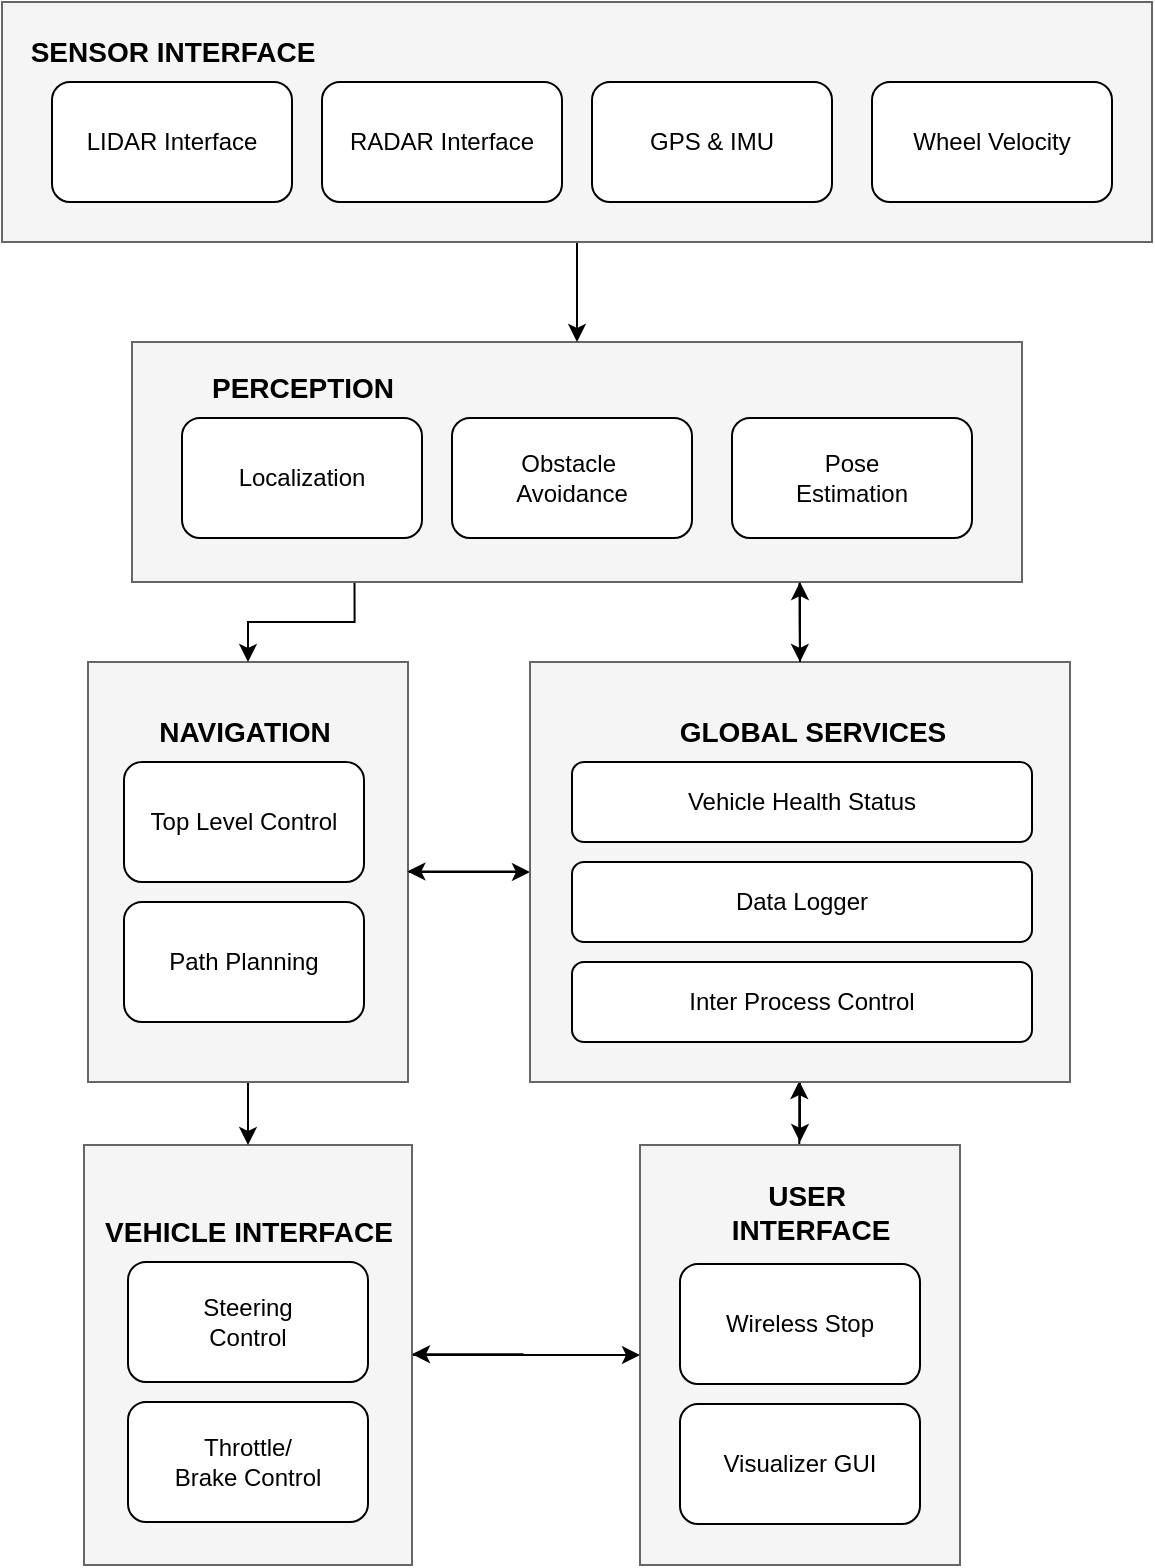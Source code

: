 <mxfile version="20.8.13" type="github"><diagram name="Page-1" id="6AJXLsVus034BSMRHtI1"><mxGraphModel dx="1467" dy="810" grid="1" gridSize="10" guides="1" tooltips="1" connect="1" arrows="1" fold="1" page="1" pageScale="1" pageWidth="850" pageHeight="1100" math="0" shadow="0"><root><mxCell id="0"/><mxCell id="1" parent="0"/><mxCell id="aPcGEmHhb6FxwF3I7qtz-42" value="" style="endArrow=classic;html=1;rounded=0;fontSize=14;" edge="1" parent="1"><mxGeometry width="50" height="50" relative="1" as="geometry"><mxPoint x="453.63" y="609.5" as="sourcePoint"/><mxPoint x="453.63" y="569.5" as="targetPoint"/></mxGeometry></mxCell><mxCell id="aPcGEmHhb6FxwF3I7qtz-31" value="" style="rounded=0;whiteSpace=wrap;html=1;fontSize=14;fillColor=#f5f5f5;fontColor=#333333;strokeColor=#666666;" vertex="1" parent="1"><mxGeometry x="374" y="601.5" width="160" height="210" as="geometry"/></mxCell><mxCell id="aPcGEmHhb6FxwF3I7qtz-48" style="edgeStyle=orthogonalEdgeStyle;rounded=0;orthogonalLoop=1;jettySize=auto;html=1;exitX=1;exitY=0.5;exitDx=0;exitDy=0;entryX=0;entryY=0.5;entryDx=0;entryDy=0;fontSize=14;" edge="1" parent="1" source="aPcGEmHhb6FxwF3I7qtz-30" target="aPcGEmHhb6FxwF3I7qtz-31"><mxGeometry relative="1" as="geometry"/></mxCell><mxCell id="aPcGEmHhb6FxwF3I7qtz-30" value="" style="rounded=0;whiteSpace=wrap;html=1;fontSize=14;fillColor=#f5f5f5;fontColor=#333333;strokeColor=#666666;" vertex="1" parent="1"><mxGeometry x="96" y="601.5" width="164" height="210" as="geometry"/></mxCell><mxCell id="aPcGEmHhb6FxwF3I7qtz-38" style="edgeStyle=orthogonalEdgeStyle;rounded=0;orthogonalLoop=1;jettySize=auto;html=1;exitX=0.5;exitY=1;exitDx=0;exitDy=0;entryX=0.5;entryY=0;entryDx=0;entryDy=0;fontSize=14;" edge="1" parent="1" source="aPcGEmHhb6FxwF3I7qtz-29" target="aPcGEmHhb6FxwF3I7qtz-30"><mxGeometry relative="1" as="geometry"/></mxCell><mxCell id="aPcGEmHhb6FxwF3I7qtz-44" style="edgeStyle=orthogonalEdgeStyle;rounded=0;orthogonalLoop=1;jettySize=auto;html=1;exitX=1;exitY=0.5;exitDx=0;exitDy=0;entryX=0;entryY=0.5;entryDx=0;entryDy=0;fontSize=14;" edge="1" parent="1" source="aPcGEmHhb6FxwF3I7qtz-29" target="aPcGEmHhb6FxwF3I7qtz-28"><mxGeometry relative="1" as="geometry"/></mxCell><mxCell id="aPcGEmHhb6FxwF3I7qtz-29" value="" style="rounded=0;whiteSpace=wrap;html=1;fontSize=14;fillColor=#f5f5f5;fontColor=#333333;strokeColor=#666666;" vertex="1" parent="1"><mxGeometry x="98" y="360" width="160" height="210" as="geometry"/></mxCell><mxCell id="aPcGEmHhb6FxwF3I7qtz-41" style="edgeStyle=orthogonalEdgeStyle;rounded=0;orthogonalLoop=1;jettySize=auto;html=1;exitX=0.5;exitY=1;exitDx=0;exitDy=0;fontSize=14;" edge="1" parent="1" source="aPcGEmHhb6FxwF3I7qtz-28"><mxGeometry relative="1" as="geometry"><mxPoint x="454" y="600" as="targetPoint"/></mxGeometry></mxCell><mxCell id="aPcGEmHhb6FxwF3I7qtz-28" value="" style="rounded=0;whiteSpace=wrap;html=1;fontSize=14;fillColor=#f5f5f5;fontColor=#333333;strokeColor=#666666;" vertex="1" parent="1"><mxGeometry x="319" y="360" width="270" height="210" as="geometry"/></mxCell><mxCell id="aPcGEmHhb6FxwF3I7qtz-33" style="edgeStyle=orthogonalEdgeStyle;rounded=0;orthogonalLoop=1;jettySize=auto;html=1;exitX=0.75;exitY=1;exitDx=0;exitDy=0;entryX=0.5;entryY=0;entryDx=0;entryDy=0;fontSize=14;" edge="1" parent="1" source="aPcGEmHhb6FxwF3I7qtz-26" target="aPcGEmHhb6FxwF3I7qtz-28"><mxGeometry relative="1" as="geometry"/></mxCell><mxCell id="aPcGEmHhb6FxwF3I7qtz-36" style="edgeStyle=orthogonalEdgeStyle;rounded=0;orthogonalLoop=1;jettySize=auto;html=1;exitX=0.25;exitY=1;exitDx=0;exitDy=0;entryX=0.5;entryY=0;entryDx=0;entryDy=0;fontSize=14;" edge="1" parent="1" source="aPcGEmHhb6FxwF3I7qtz-26" target="aPcGEmHhb6FxwF3I7qtz-29"><mxGeometry relative="1" as="geometry"/></mxCell><mxCell id="aPcGEmHhb6FxwF3I7qtz-26" value="" style="rounded=0;whiteSpace=wrap;html=1;fontSize=14;fillColor=#f5f5f5;fontColor=#333333;strokeColor=#666666;" vertex="1" parent="1"><mxGeometry x="120" y="200" width="445" height="120" as="geometry"/></mxCell><mxCell id="aPcGEmHhb6FxwF3I7qtz-32" style="edgeStyle=orthogonalEdgeStyle;rounded=0;orthogonalLoop=1;jettySize=auto;html=1;exitX=0.5;exitY=1;exitDx=0;exitDy=0;entryX=0.5;entryY=0;entryDx=0;entryDy=0;fontSize=14;" edge="1" parent="1" source="aPcGEmHhb6FxwF3I7qtz-25" target="aPcGEmHhb6FxwF3I7qtz-26"><mxGeometry relative="1" as="geometry"/></mxCell><mxCell id="aPcGEmHhb6FxwF3I7qtz-25" value="" style="rounded=0;whiteSpace=wrap;html=1;fontSize=14;fillColor=#f5f5f5;fontColor=#333333;strokeColor=#666666;" vertex="1" parent="1"><mxGeometry x="55" y="30" width="575" height="120" as="geometry"/></mxCell><mxCell id="aPcGEmHhb6FxwF3I7qtz-1" value="LIDAR Interface" style="rounded=1;whiteSpace=wrap;html=1;" vertex="1" parent="1"><mxGeometry x="80" y="70" width="120" height="60" as="geometry"/></mxCell><mxCell id="aPcGEmHhb6FxwF3I7qtz-2" value="RADAR Interface" style="rounded=1;whiteSpace=wrap;html=1;" vertex="1" parent="1"><mxGeometry x="215" y="70" width="120" height="60" as="geometry"/></mxCell><mxCell id="aPcGEmHhb6FxwF3I7qtz-3" value="GPS &amp;amp; IMU" style="rounded=1;whiteSpace=wrap;html=1;" vertex="1" parent="1"><mxGeometry x="350" y="70" width="120" height="60" as="geometry"/></mxCell><mxCell id="aPcGEmHhb6FxwF3I7qtz-4" value="Wheel Velocity" style="rounded=1;whiteSpace=wrap;html=1;" vertex="1" parent="1"><mxGeometry x="490" y="70" width="120" height="60" as="geometry"/></mxCell><mxCell id="aPcGEmHhb6FxwF3I7qtz-5" value="Localization" style="rounded=1;whiteSpace=wrap;html=1;" vertex="1" parent="1"><mxGeometry x="145" y="238" width="120" height="60" as="geometry"/></mxCell><mxCell id="aPcGEmHhb6FxwF3I7qtz-6" value="Obstacle&amp;nbsp;&lt;br&gt;Avoidance" style="rounded=1;whiteSpace=wrap;html=1;" vertex="1" parent="1"><mxGeometry x="280" y="238" width="120" height="60" as="geometry"/></mxCell><mxCell id="aPcGEmHhb6FxwF3I7qtz-7" value="Pose &lt;br&gt;Estimation" style="rounded=1;whiteSpace=wrap;html=1;" vertex="1" parent="1"><mxGeometry x="420" y="238" width="120" height="60" as="geometry"/></mxCell><mxCell id="aPcGEmHhb6FxwF3I7qtz-8" value="Top Level Control" style="rounded=1;whiteSpace=wrap;html=1;" vertex="1" parent="1"><mxGeometry x="116" y="410" width="120" height="60" as="geometry"/></mxCell><mxCell id="aPcGEmHhb6FxwF3I7qtz-9" value="Path Planning" style="rounded=1;whiteSpace=wrap;html=1;" vertex="1" parent="1"><mxGeometry x="116" y="480" width="120" height="60" as="geometry"/></mxCell><mxCell id="aPcGEmHhb6FxwF3I7qtz-10" value="Steering&lt;br&gt;Control" style="rounded=1;whiteSpace=wrap;html=1;" vertex="1" parent="1"><mxGeometry x="118" y="660" width="120" height="60" as="geometry"/></mxCell><mxCell id="aPcGEmHhb6FxwF3I7qtz-11" value="Throttle/&lt;br&gt;Brake Control" style="rounded=1;whiteSpace=wrap;html=1;" vertex="1" parent="1"><mxGeometry x="118" y="730" width="120" height="60" as="geometry"/></mxCell><mxCell id="aPcGEmHhb6FxwF3I7qtz-12" value="Wireless Stop" style="rounded=1;whiteSpace=wrap;html=1;" vertex="1" parent="1"><mxGeometry x="394" y="661" width="120" height="60" as="geometry"/></mxCell><mxCell id="aPcGEmHhb6FxwF3I7qtz-13" value="Visualizer GUI" style="rounded=1;whiteSpace=wrap;html=1;" vertex="1" parent="1"><mxGeometry x="394" y="731" width="120" height="60" as="geometry"/></mxCell><mxCell id="aPcGEmHhb6FxwF3I7qtz-14" value="Vehicle Health Status" style="rounded=1;whiteSpace=wrap;html=1;" vertex="1" parent="1"><mxGeometry x="340" y="410" width="230" height="40" as="geometry"/></mxCell><mxCell id="aPcGEmHhb6FxwF3I7qtz-15" value="Data Logger" style="rounded=1;whiteSpace=wrap;html=1;" vertex="1" parent="1"><mxGeometry x="340" y="460" width="230" height="40" as="geometry"/></mxCell><mxCell id="aPcGEmHhb6FxwF3I7qtz-16" value="Inter Process Control" style="rounded=1;whiteSpace=wrap;html=1;" vertex="1" parent="1"><mxGeometry x="340" y="510" width="230" height="40" as="geometry"/></mxCell><mxCell id="aPcGEmHhb6FxwF3I7qtz-17" value="&lt;font style=&quot;font-size: 14px;&quot;&gt;&lt;b&gt;SENSOR INTERFACE&lt;/b&gt;&lt;/font&gt;" style="text;html=1;align=center;verticalAlign=middle;resizable=0;points=[];autosize=1;strokeColor=none;fillColor=none;" vertex="1" parent="1"><mxGeometry x="55" y="40" width="170" height="30" as="geometry"/></mxCell><mxCell id="aPcGEmHhb6FxwF3I7qtz-19" value="&lt;font style=&quot;font-size: 14px;&quot;&gt;&lt;b&gt;PERCEPTION&lt;/b&gt;&lt;/font&gt;" style="text;html=1;align=center;verticalAlign=middle;resizable=0;points=[];autosize=1;strokeColor=none;fillColor=none;" vertex="1" parent="1"><mxGeometry x="150" y="208" width="110" height="30" as="geometry"/></mxCell><mxCell id="aPcGEmHhb6FxwF3I7qtz-20" value="&lt;font style=&quot;font-size: 14px;&quot;&gt;&lt;b&gt;NAVIGATION&lt;/b&gt;&lt;/font&gt;" style="text;html=1;align=center;verticalAlign=middle;resizable=0;points=[];autosize=1;strokeColor=none;fillColor=none;" vertex="1" parent="1"><mxGeometry x="121" y="380" width="110" height="30" as="geometry"/></mxCell><mxCell id="aPcGEmHhb6FxwF3I7qtz-22" value="&lt;font style=&quot;font-size: 14px;&quot;&gt;&lt;b&gt;VEHICLE INTERFACE&lt;/b&gt;&lt;/font&gt;" style="text;html=1;align=center;verticalAlign=middle;resizable=0;points=[];autosize=1;strokeColor=none;fillColor=none;" vertex="1" parent="1"><mxGeometry x="93" y="630" width="170" height="30" as="geometry"/></mxCell><mxCell id="aPcGEmHhb6FxwF3I7qtz-23" value="&lt;font style=&quot;font-size: 14px;&quot;&gt;&lt;b&gt;USER&amp;nbsp;&lt;br&gt;INTERFACE&lt;br&gt;&lt;/b&gt;&lt;/font&gt;" style="text;html=1;align=center;verticalAlign=middle;resizable=0;points=[];autosize=1;strokeColor=none;fillColor=none;" vertex="1" parent="1"><mxGeometry x="409" y="609.5" width="100" height="50" as="geometry"/></mxCell><mxCell id="aPcGEmHhb6FxwF3I7qtz-24" value="&lt;font style=&quot;font-size: 14px;&quot;&gt;&lt;b&gt;GLOBAL SERVICES&lt;/b&gt;&lt;/font&gt;" style="text;html=1;align=center;verticalAlign=middle;resizable=0;points=[];autosize=1;strokeColor=none;fillColor=none;" vertex="1" parent="1"><mxGeometry x="380" y="380" width="160" height="30" as="geometry"/></mxCell><mxCell id="aPcGEmHhb6FxwF3I7qtz-34" value="" style="endArrow=classic;html=1;rounded=0;fontSize=14;" edge="1" parent="1"><mxGeometry width="50" height="50" relative="1" as="geometry"><mxPoint x="454" y="360" as="sourcePoint"/><mxPoint x="454" y="320" as="targetPoint"/></mxGeometry></mxCell><mxCell id="aPcGEmHhb6FxwF3I7qtz-45" value="" style="endArrow=classic;html=1;rounded=0;fontSize=14;entryX=1.023;entryY=0.475;entryDx=0;entryDy=0;entryPerimeter=0;exitX=-0.006;exitY=0.475;exitDx=0;exitDy=0;exitPerimeter=0;" edge="1" parent="1"><mxGeometry width="50" height="50" relative="1" as="geometry"><mxPoint x="313.38" y="464.75" as="sourcePoint"/><mxPoint x="257.68" y="464.75" as="targetPoint"/></mxGeometry></mxCell><mxCell id="aPcGEmHhb6FxwF3I7qtz-47" value="" style="endArrow=classic;html=1;rounded=0;fontSize=14;entryX=1.023;entryY=0.475;entryDx=0;entryDy=0;entryPerimeter=0;exitX=-0.006;exitY=0.475;exitDx=0;exitDy=0;exitPerimeter=0;" edge="1" parent="1"><mxGeometry width="50" height="50" relative="1" as="geometry"><mxPoint x="315.7" y="706.13" as="sourcePoint"/><mxPoint x="260.0" y="706.13" as="targetPoint"/></mxGeometry></mxCell></root></mxGraphModel></diagram></mxfile>
